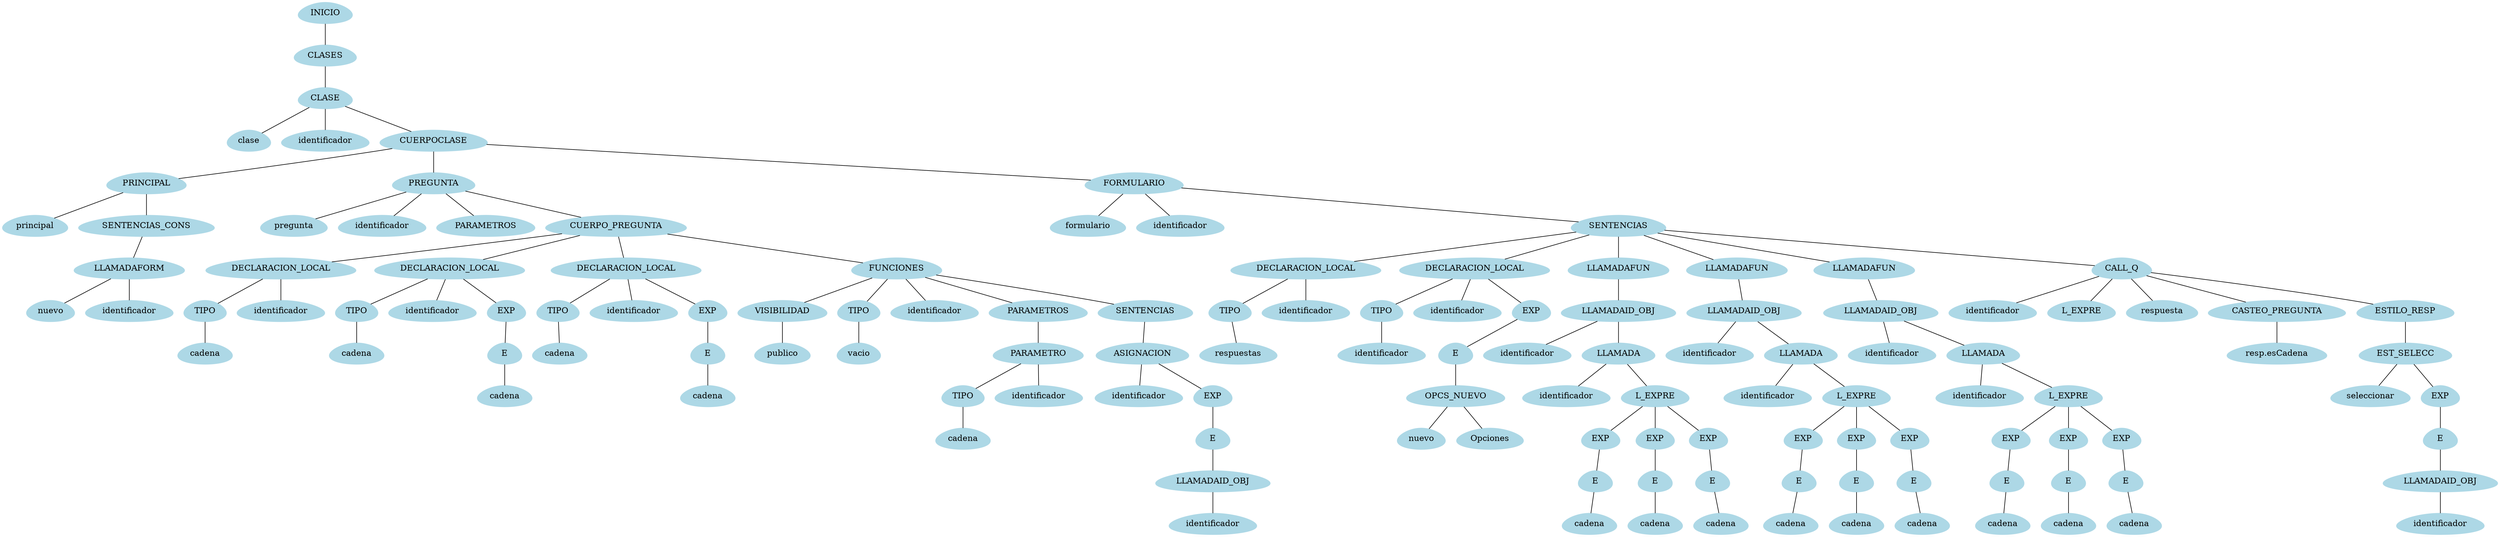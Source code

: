 Graph G {node [shape = egg];node0[label = "INICIO", style = filled, color = lightblue];
node1[label = "CLASES", style = filled, color = lightblue];
node2[label = "CLASE", style = filled, color = lightblue];
node3[label = "clase", style = filled, color = lightblue];
node4[label = "identificador", style = filled, color = lightblue];
node5[label = "CUERPOCLASE", style = filled, color = lightblue];
node6[label = "PRINCIPAL", style = filled, color = lightblue];
node7[label = "principal", style = filled, color = lightblue];
node8[label = "SENTENCIAS_CONS", style = filled, color = lightblue];
node9[label = "LLAMADAFORM", style = filled, color = lightblue];
node10[label = "nuevo", style = filled, color = lightblue];
node11[label = "identificador", style = filled, color = lightblue];
node12[label = "PREGUNTA", style = filled, color = lightblue];
node13[label = "pregunta", style = filled, color = lightblue];
node14[label = "identificador", style = filled, color = lightblue];
node15[label = "PARAMETROS", style = filled, color = lightblue];
node16[label = "CUERPO_PREGUNTA", style = filled, color = lightblue];
node17[label = "DECLARACION_LOCAL", style = filled, color = lightblue];
node18[label = "TIPO", style = filled, color = lightblue];
node19[label = "cadena", style = filled, color = lightblue];
node20[label = "identificador", style = filled, color = lightblue];
node21[label = "DECLARACION_LOCAL", style = filled, color = lightblue];
node22[label = "TIPO", style = filled, color = lightblue];
node23[label = "cadena", style = filled, color = lightblue];
node24[label = "identificador", style = filled, color = lightblue];
node25[label = "EXP", style = filled, color = lightblue];
node26[label = "E", style = filled, color = lightblue];
node27[label = "cadena", style = filled, color = lightblue];
node28[label = "DECLARACION_LOCAL", style = filled, color = lightblue];
node29[label = "TIPO", style = filled, color = lightblue];
node30[label = "cadena", style = filled, color = lightblue];
node31[label = "identificador", style = filled, color = lightblue];
node32[label = "EXP", style = filled, color = lightblue];
node33[label = "E", style = filled, color = lightblue];
node34[label = "cadena", style = filled, color = lightblue];
node35[label = "FUNCIONES", style = filled, color = lightblue];
node36[label = "VISIBILIDAD", style = filled, color = lightblue];
node37[label = "publico", style = filled, color = lightblue];
node38[label = "TIPO", style = filled, color = lightblue];
node39[label = "vacio", style = filled, color = lightblue];
node40[label = "identificador", style = filled, color = lightblue];
node41[label = "PARAMETROS", style = filled, color = lightblue];
node42[label = "PARAMETRO", style = filled, color = lightblue];
node43[label = "TIPO", style = filled, color = lightblue];
node44[label = "cadena", style = filled, color = lightblue];
node45[label = "identificador", style = filled, color = lightblue];
node46[label = "SENTENCIAS", style = filled, color = lightblue];
node47[label = "ASIGNACION", style = filled, color = lightblue];
node48[label = "identificador", style = filled, color = lightblue];
node49[label = "EXP", style = filled, color = lightblue];
node50[label = "E", style = filled, color = lightblue];
node51[label = "LLAMADAID_OBJ", style = filled, color = lightblue];
node52[label = "identificador", style = filled, color = lightblue];
node53[label = "FORMULARIO", style = filled, color = lightblue];
node54[label = "formulario", style = filled, color = lightblue];
node55[label = "identificador", style = filled, color = lightblue];
node56[label = "SENTENCIAS", style = filled, color = lightblue];
node57[label = "DECLARACION_LOCAL", style = filled, color = lightblue];
node58[label = "TIPO", style = filled, color = lightblue];
node59[label = "respuestas", style = filled, color = lightblue];
node60[label = "identificador", style = filled, color = lightblue];
node61[label = "DECLARACION_LOCAL", style = filled, color = lightblue];
node62[label = "TIPO", style = filled, color = lightblue];
node63[label = "identificador", style = filled, color = lightblue];
node64[label = "identificador", style = filled, color = lightblue];
node65[label = "EXP", style = filled, color = lightblue];
node66[label = "E", style = filled, color = lightblue];
node67[label = "OPCS_NUEVO", style = filled, color = lightblue];
node68[label = "nuevo", style = filled, color = lightblue];
node69[label = "Opciones", style = filled, color = lightblue];
node70[label = "LLAMADAFUN", style = filled, color = lightblue];
node71[label = "LLAMADAID_OBJ", style = filled, color = lightblue];
node72[label = "identificador", style = filled, color = lightblue];
node73[label = "LLAMADA", style = filled, color = lightblue];
node74[label = "identificador", style = filled, color = lightblue];
node75[label = "L_EXPRE", style = filled, color = lightblue];
node76[label = "EXP", style = filled, color = lightblue];
node77[label = "E", style = filled, color = lightblue];
node78[label = "cadena", style = filled, color = lightblue];
node79[label = "EXP", style = filled, color = lightblue];
node80[label = "E", style = filled, color = lightblue];
node81[label = "cadena", style = filled, color = lightblue];
node82[label = "EXP", style = filled, color = lightblue];
node83[label = "E", style = filled, color = lightblue];
node84[label = "cadena", style = filled, color = lightblue];
node85[label = "LLAMADAFUN", style = filled, color = lightblue];
node86[label = "LLAMADAID_OBJ", style = filled, color = lightblue];
node87[label = "identificador", style = filled, color = lightblue];
node88[label = "LLAMADA", style = filled, color = lightblue];
node89[label = "identificador", style = filled, color = lightblue];
node90[label = "L_EXPRE", style = filled, color = lightblue];
node91[label = "EXP", style = filled, color = lightblue];
node92[label = "E", style = filled, color = lightblue];
node93[label = "cadena", style = filled, color = lightblue];
node94[label = "EXP", style = filled, color = lightblue];
node95[label = "E", style = filled, color = lightblue];
node96[label = "cadena", style = filled, color = lightblue];
node97[label = "EXP", style = filled, color = lightblue];
node98[label = "E", style = filled, color = lightblue];
node99[label = "cadena", style = filled, color = lightblue];
node100[label = "LLAMADAFUN", style = filled, color = lightblue];
node101[label = "LLAMADAID_OBJ", style = filled, color = lightblue];
node102[label = "identificador", style = filled, color = lightblue];
node103[label = "LLAMADA", style = filled, color = lightblue];
node104[label = "identificador", style = filled, color = lightblue];
node105[label = "L_EXPRE", style = filled, color = lightblue];
node106[label = "EXP", style = filled, color = lightblue];
node107[label = "E", style = filled, color = lightblue];
node108[label = "cadena", style = filled, color = lightblue];
node109[label = "EXP", style = filled, color = lightblue];
node110[label = "E", style = filled, color = lightblue];
node111[label = "cadena", style = filled, color = lightblue];
node112[label = "EXP", style = filled, color = lightblue];
node113[label = "E", style = filled, color = lightblue];
node114[label = "cadena", style = filled, color = lightblue];
node115[label = "CALL_Q", style = filled, color = lightblue];
node116[label = "identificador", style = filled, color = lightblue];
node117[label = "L_EXPRE", style = filled, color = lightblue];
node118[label = "respuesta", style = filled, color = lightblue];
node119[label = "CASTEO_PREGUNTA", style = filled, color = lightblue];
node120[label = "resp.esCadena", style = filled, color = lightblue];
node121[label = "ESTILO_RESP", style = filled, color = lightblue];
node122[label = "EST_SELECC", style = filled, color = lightblue];
node123[label = "seleccionar", style = filled, color = lightblue];
node124[label = "EXP", style = filled, color = lightblue];
node125[label = "E", style = filled, color = lightblue];
node126[label = "LLAMADAID_OBJ", style = filled, color = lightblue];
node127[label = "identificador", style = filled, color = lightblue];
"node0"--"node1"
"node1"--"node2"
"node2"--"node3"
"node2"--"node4"
"node2"--"node5"
"node5"--"node6"
"node6"--"node7"
"node6"--"node8"
"node8"--"node9"
"node9"--"node10"
"node9"--"node11"
"node5"--"node12"
"node12"--"node13"
"node12"--"node14"
"node12"--"node15"
"node12"--"node16"
"node16"--"node17"
"node17"--"node18"
"node18"--"node19"
"node17"--"node20"
"node16"--"node21"
"node21"--"node22"
"node22"--"node23"
"node21"--"node24"
"node21"--"node25"
"node25"--"node26"
"node26"--"node27"
"node16"--"node28"
"node28"--"node29"
"node29"--"node30"
"node28"--"node31"
"node28"--"node32"
"node32"--"node33"
"node33"--"node34"
"node16"--"node35"
"node35"--"node36"
"node36"--"node37"
"node35"--"node38"
"node38"--"node39"
"node35"--"node40"
"node35"--"node41"
"node41"--"node42"
"node42"--"node43"
"node43"--"node44"
"node42"--"node45"
"node35"--"node46"
"node46"--"node47"
"node47"--"node48"
"node47"--"node49"
"node49"--"node50"
"node50"--"node51"
"node51"--"node52"
"node5"--"node53"
"node53"--"node54"
"node53"--"node55"
"node53"--"node56"
"node56"--"node57"
"node57"--"node58"
"node58"--"node59"
"node57"--"node60"
"node56"--"node61"
"node61"--"node62"
"node62"--"node63"
"node61"--"node64"
"node61"--"node65"
"node65"--"node66"
"node66"--"node67"
"node67"--"node68"
"node67"--"node69"
"node56"--"node70"
"node70"--"node71"
"node71"--"node72"
"node71"--"node73"
"node73"--"node74"
"node73"--"node75"
"node75"--"node76"
"node76"--"node77"
"node77"--"node78"
"node75"--"node79"
"node79"--"node80"
"node80"--"node81"
"node75"--"node82"
"node82"--"node83"
"node83"--"node84"
"node56"--"node85"
"node85"--"node86"
"node86"--"node87"
"node86"--"node88"
"node88"--"node89"
"node88"--"node90"
"node90"--"node91"
"node91"--"node92"
"node92"--"node93"
"node90"--"node94"
"node94"--"node95"
"node95"--"node96"
"node90"--"node97"
"node97"--"node98"
"node98"--"node99"
"node56"--"node100"
"node100"--"node101"
"node101"--"node102"
"node101"--"node103"
"node103"--"node104"
"node103"--"node105"
"node105"--"node106"
"node106"--"node107"
"node107"--"node108"
"node105"--"node109"
"node109"--"node110"
"node110"--"node111"
"node105"--"node112"
"node112"--"node113"
"node113"--"node114"
"node56"--"node115"
"node115"--"node116"
"node115"--"node117"
"node115"--"node118"
"node115"--"node119"
"node119"--"node120"
"node115"--"node121"
"node121"--"node122"
"node122"--"node123"
"node122"--"node124"
"node124"--"node125"
"node125"--"node126"
"node126"--"node127"
}